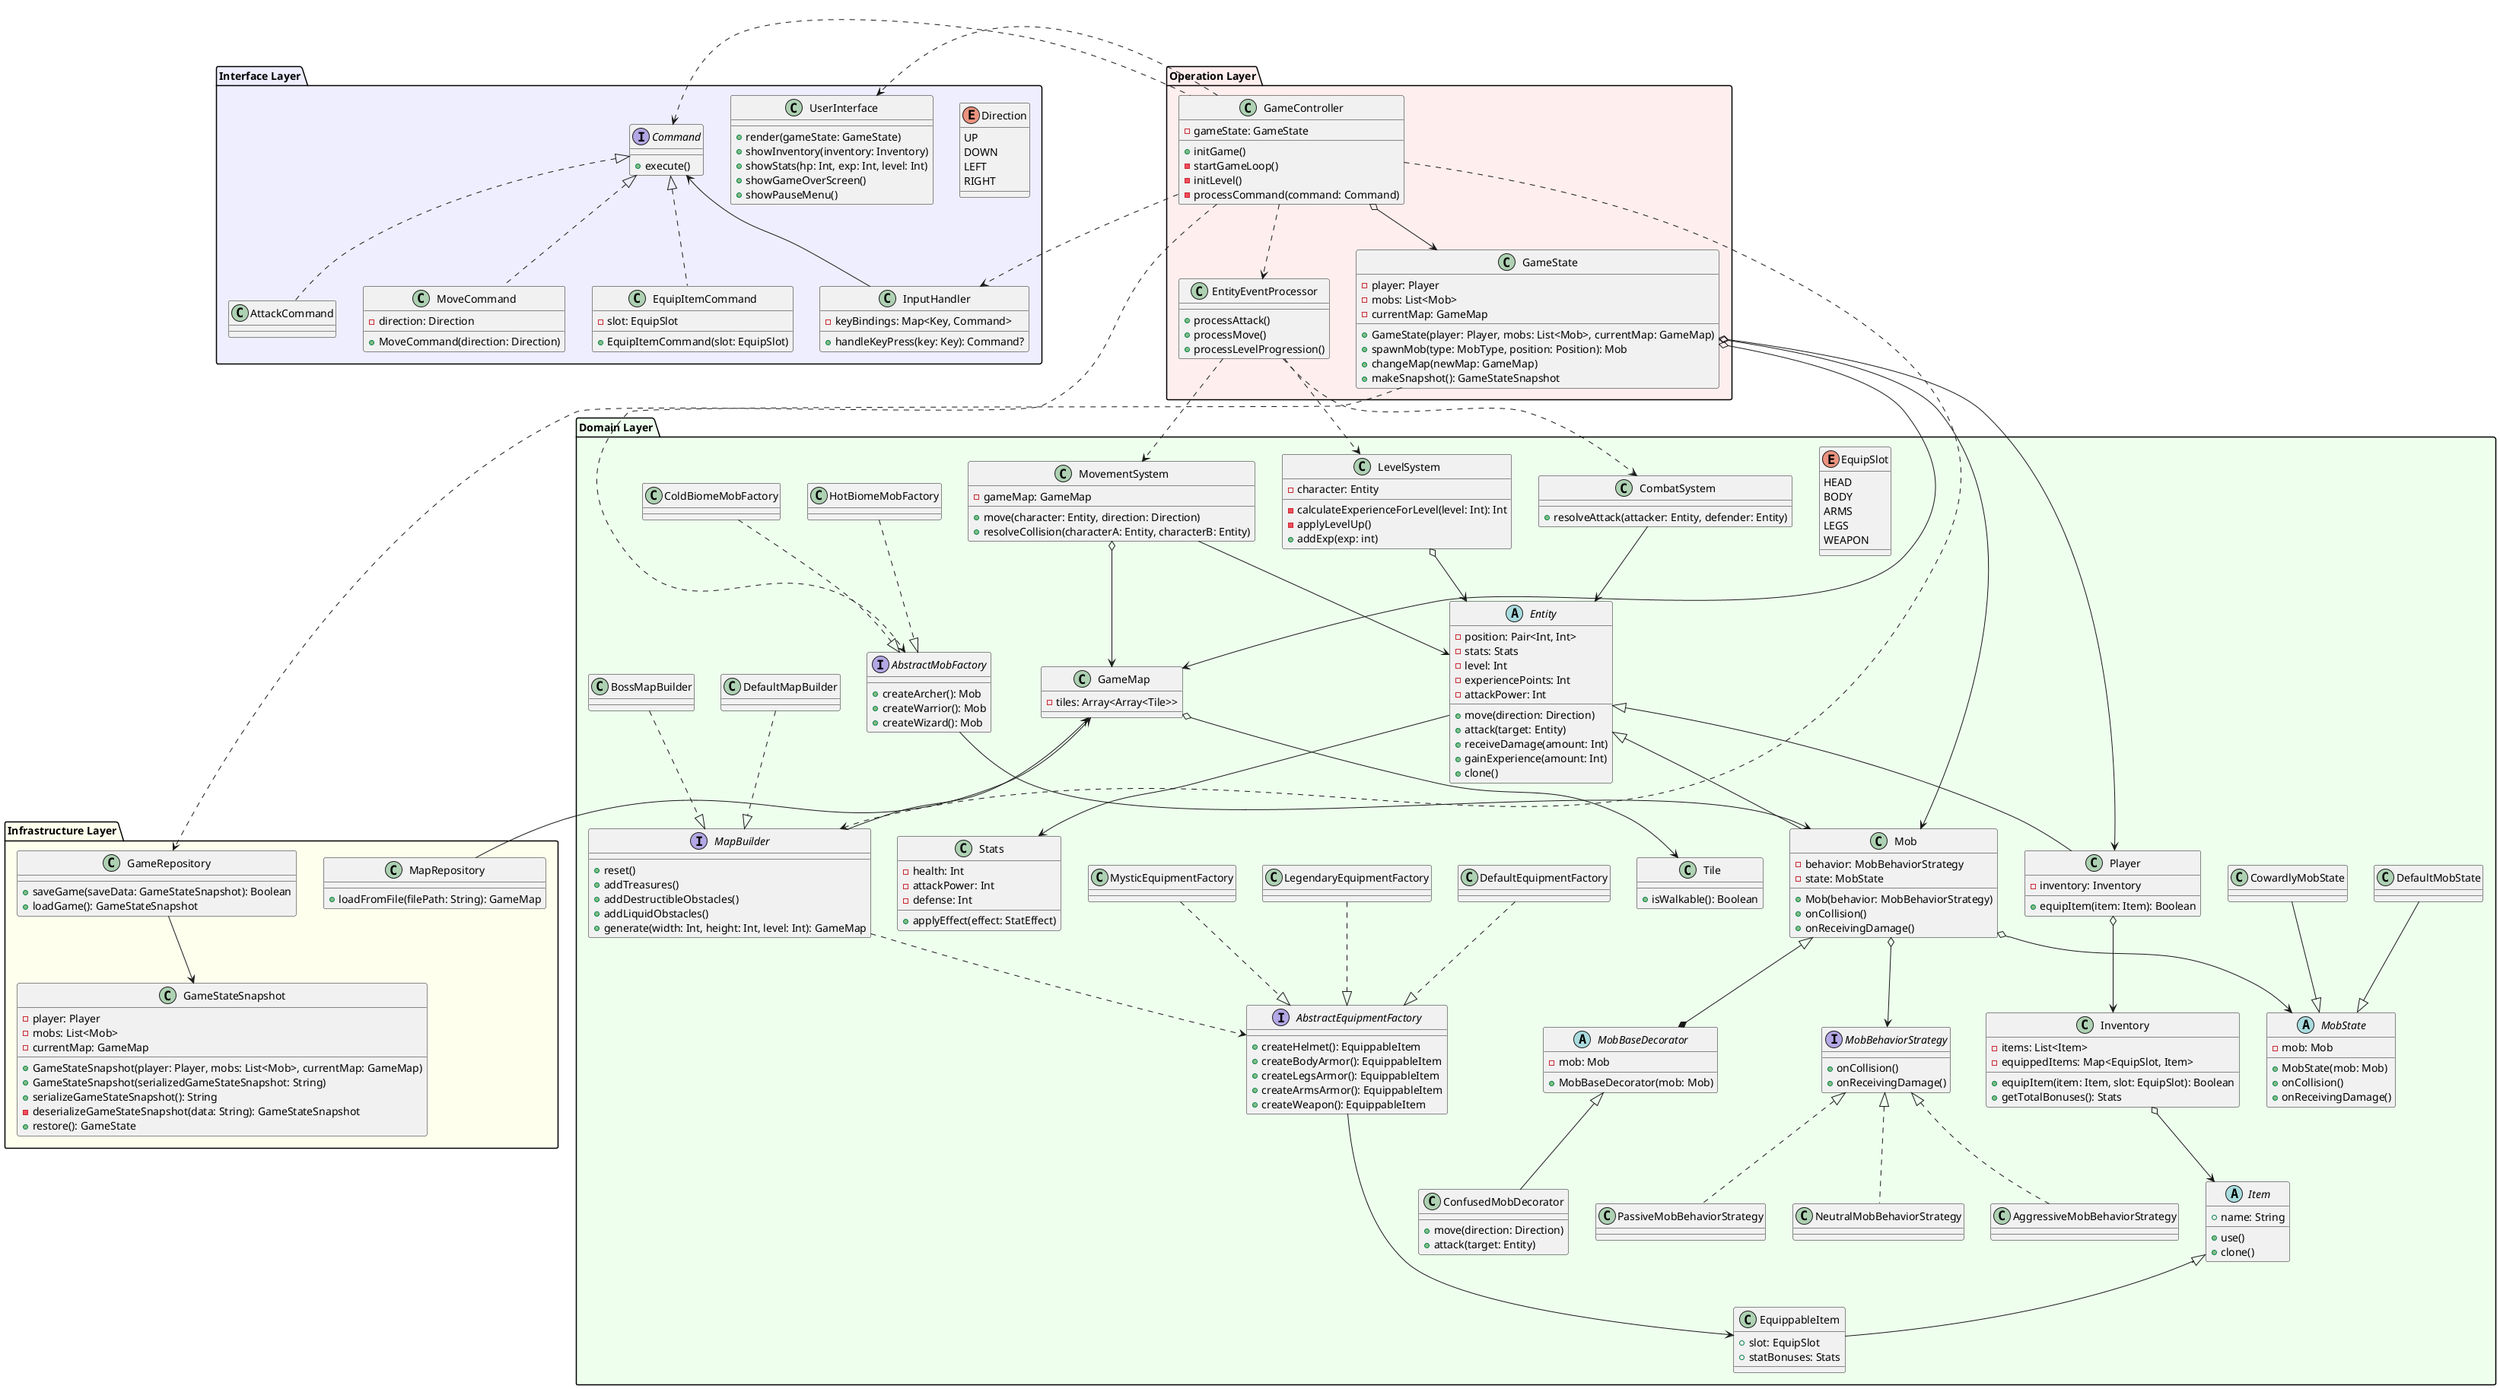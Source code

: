 ' @startuml Roguelike Game Architecture

' package "Interface Layer" #EEEEFF {

'   enum Direction {
'     UP
'     DOWN
'     LEFT
'     RIGHT
'   }

'   class UserInterface {
'     +render(gameState: GameState)
'     +showInventory(inventory: Inventory)
'     +showStats(hp: Int, exp: Int, level: Int)
'     +showGameOverScreen()
'     +showPauseMenu()
'   }
  
'   class InputHandler {
'     -keyBindings: Map<Key, Command>
'     +handleKeyPress(key: Key): Command?
'   }

'   class EquipItemCommand {
'     -slot: EquipSlot
'     +EquipItemCommand(slot: EquipSlot)
'   }

'   class AttackCommand {} 

'   class MoveCommand {
'     -direction: Direction
'     +MoveCommand(direction: Direction)
'   }

'   interface Command {
'     +execute()
'   }
' }

' package "Operation Layer" #FFEEEE {
'   class GameController {
'     -gameState: GameState
'     +initGame()
'     -startGameLoop()
'     -initLevel()
'     -processCommand(command: Command)
'   }
  
'   class EntityEventProcessor {
'     +processAttack()
'     +processMove()
'     +processLevelProgression()
'   }
  
'   class GameState {
'     -player: Player
'     -mobs: List<Mob>
'     -currentMap: GameMap
'     +GameState(player: Player, mobs: List<Mob>, currentMap: GameMap)
'     +spawnMob(type: MobType, position: Position): Mob
'     +changeMap(newMap: GameMap)
'     +makeSnapshot(): GameStateSnapshot
'   }
' }

' package "Domain Layer" #EEFFEE {
'   abstract class Entity {
'     -position: Pair<Int, Int>
'     -stats: Stats
'     -level: Int
'     -experiencePoints: Int
'     -attackPower: Int
'     +move(direction: Direction)
'     +attack(target: Entity) 
'     +receiveDamage(amount: Int)
'     +gainExperience(amount: Int)
'     +clone()
'   }
  
'   class Player {
'     -inventory: Inventory
'     +equipItem(item: Item): Boolean
'   }
  
'   class Mob {
'     -behavior: MobBehaviorStrategy
'     -state: MobState
'     +Mob(behavior: MobBehaviorStrategy)
'     +onCollision()
'     +onReceivingDamage()
'   }

'   abstract class MobState {
'     -mob: Mob
'     +MobState(mob: Mob)
'     +onCollision()
'     +onReceivingDamage()
'   }

'   class DefaultMobState {}

'   class CowardlyMobState {}

'   abstract class MobBaseDecorator {
'     -mob: Mob
'     +MobBaseDecorator(mob: Mob)
'   }

'   class ConfusedMobDecorator {
'     +move(direction: Direction)
'     +attack(target: Entity)
'   }

'   interface MobBehaviorStrategy {
'     +onCollision()
'     +onReceivingDamage()
'   }

'   class NeutralMobBehaviorStrategy {
'   }

'   class AggressiveMobBehaviorStrategy {
'   }

'   class PassiveMobBehaviorStrategy {
'   }
  
'   class Stats {
'     -health: Int
'     -attackPower: Int
'     -defense: Int
'     +applyEffect(effect: StatEffect)
'   }
  
'   class CombatSystem {
'     +resolveAttack(attacker: Entity, defender: Entity)
'   }
  
'   class MovementSystem {
'     -gameMap: GameMap
'     +move(character: Entity, direction: Direction)
'     +resolveCollision(characterA: Entity, characterB: Entity)
'   }
  
'   class LevelSystem {
'     -character: Entity
'     -calculateExperienceForLevel(level: Int): Int
'     -applyLevelUp()
'     +addExp(exp: int)
'   }
  
'   class GameMap {
'     -tiles: Array<Array<Tile>>
'   }

'   class Tile {
'     +isWalkable(): Boolean
'   }
  
'   class Inventory {
'     -items: List<Item>
'     -equippedItems: Map<EquipSlot, Item>
'     +equipItem(item: Item, slot: EquipSlot): Boolean
'     +getTotalBonuses(): Stats
'   }

'   enum EquipSlot {
'     HEAD
'     BODY
'     ARMS
'     LEGS
'     WEAPON
'   }
  
'   abstract class Item {
'     +name: String
'     +use()
'     +clone()
'   }
  
'   class EquippableItem {
'     +slot: EquipSlot
'     +statBonuses: Stats
'   }

'   interface AbstractEquipmentFactory {
'     +createHelmet(): EquippableItem
'     +createBodyArmor(): EquippableItem
'     +createLegsArmor(): EquippableItem
'     +createArmsArmor(): EquippableItem
'     +createWeapon(): EquippableItem
'   }

'   class DefaultEquipmentFactory {
'   }

'   class LegendaryEquipmentFactory {
'   }

'   class MysticEquipmentFactory {
'   }

'   interface AbstractMobFactory {
'     +createArcher(): Mob
'     +createWarrior(): Mob
'     +createWizard(): Mob
'   }

'   class HotBiomeMobFactory {
'   }

'   class ColdBiomeMobFactory {
'   }

'   interface MapBuilder {
'     +reset()
'     +addTreasures()
'     +addDestructibleObstacles()
'     +addLiquidObstacles()
'     +generate(width: Int, height: Int, level: Int): GameMap
'   }

'   class DefaultMapBuilder {
'   }

'   class BossMapBuilder {
'   } 

' }

' package "Infrastructure Layer" #FFFFEE {
'   class MapRepository {
'     +loadFromFile(filePath: String): GameMap
'   }
  
'   class GameRepository {
'     +saveGame(saveData: GameStateSnapshot): Boolean
'     +loadGame(): GameStateSnapshot
'   }

'   class GameStateSnapshot {
'     -player: Player
'     -mobs: List<Mob>
'     -currentMap: GameMap
'     +GameStateSnapshot(player: Player, mobs: List<Mob>, currentMap: GameMap)
'     +GameStateSnapshot(serializedGameStateSnapshot: String)
'     +serializeGameStateSnapshot(): String
'     -deserializeGameStateSnapshot(data: String): GameStateSnapshot
'     +restore(): GameState
'   }
' }

' Entity <|-- Player
' Entity <|-- Mob
' Entity --> Stats

' Player o--> Inventory

' Inventory o--> Item

' Item <|-- EquippableItem


' GameController o--> GameState
' GameController ..> EntityEventProcessor: process event
' GameController ..> UserInterface: render
' GameController ..> GameRepository: uses
' GameController ..> InputHandler
' GameController ..> MapBuilder: generate map

' EntityEventProcessor ..> CombatSystem
' EntityEventProcessor ..> MovementSystem
' EntityEventProcessor ..> LevelSystem

' GameState o--> GameMap
' GameState o--> Player
' GameState o--> Mob
' GameState ..> AbstractMobFactory

' MovementSystem o--> GameMap
' MovementSystem --> Entity
' LevelSystem o--> Entity
' CombatSystem --> Entity

' GameMap <-- MapBuilder
' GameMap <-- MapRepository
' GameMap o--> Tile

' Mob o--> MobBehaviorStrategy
' MobBehaviorStrategy <|.. NeutralMobBehaviorStrategy
' MobBehaviorStrategy <|.. AggressiveMobBehaviorStrategy
' MobBehaviorStrategy <|.. PassiveMobBehaviorStrategy

' Mob <|--* MobBaseDecorator
' MobBaseDecorator <|-- ConfusedMobDecorator

' GameRepository --> GameStateSnapshot


' DefaultMapBuilder ..|> MapBuilder
' BossMapBuilder ..|> MapBuilder
' MapBuilder ..> AbstractEquipmentFactory

' DefaultEquipmentFactory ..|> AbstractEquipmentFactory
' LegendaryEquipmentFactory ..|> AbstractEquipmentFactory
' MysticEquipmentFactory ..|> AbstractEquipmentFactory
' AbstractEquipmentFactory --> EquippableItem

' HotBiomeMobFactory ..|> AbstractMobFactory
' ColdBiomeMobFactory ..|> AbstractMobFactory
' AbstractMobFactory --> Mob

' Command <|.. MoveCommand
' Command <|.. EquipItemCommand
' Command <|.. AttackCommand
' Command <--  InputHandler
' Command <..  GameController

' Mob o--> MobState
' CowardlyMobState --|> MobState
' DefaultMobState --|> MobState


' @enduml

@startuml Game Architecture

package "Interface Layer" #EEEEFF {
  enum Direction {
    UP
    DOWN
    LEFT
    RIGHT
  }

  interface Command {
    +execute()
  }

  class UserInterface {
    +render(gameState: GameState)
    +showInventory(inventory: Inventory)
    +showStats(hp: Int, exp: Int, level: Int)
    +showGameOverScreen()
    +showPauseMenu()
  }

  class InputHandler {
    -keyBindings: Map<Key, Command>
    +handleKeyPress(key: Key): Command?
  }

  class MoveCommand {
    -direction: Direction
    +MoveCommand(direction: Direction)
  }

  class EquipItemCommand {
    -slot: EquipSlot
    +EquipItemCommand(slot: EquipSlot)
  }

  class AttackCommand {
  }
}

package "Operation Layer" #FFEEEE {
  class GameController {
    -gameState: GameState
    +initGame()
    -startGameLoop()
    -initLevel()
    -processCommand(command: Command)
  }

  class GameState {
    -player: Player
    -mobs: List<Mob>
    -currentMap: GameMap
    +GameState(player: Player, mobs: List<Mob>, currentMap: GameMap)
    +spawnMob(type: MobType, position: Position): Mob
    +changeMap(newMap: GameMap)
    +makeSnapshot(): GameStateSnapshot
  }

  class EntityEventProcessor {
    +processAttack()
    +processMove()
    +processLevelProgression()
  }
}

package "Domain Layer" #EEFFEE {
  enum EquipSlot {
    HEAD
    BODY
    ARMS
    LEGS
    WEAPON
  }

  abstract class Entity {
    -position: Pair<Int, Int>
    -stats: Stats
    -level: Int
    -experiencePoints: Int
    -attackPower: Int
    +move(direction: Direction)
    +attack(target: Entity)
    +receiveDamage(amount: Int)
    +gainExperience(amount: Int)
    +clone()
  }

  class Player {
    -inventory: Inventory
    +equipItem(item: Item): Boolean
  }

  class Mob {
    -behavior: MobBehaviorStrategy
    -state: MobState
    +Mob(behavior: MobBehaviorStrategy)
    +onCollision()
    +onReceivingDamage()
  }

  abstract class MobState {
    -mob: Mob
    +MobState(mob: Mob)
    +onCollision()
    +onReceivingDamage()
  }

  class DefaultMobState {
  }

  class CowardlyMobState {
  }

  abstract class MobBaseDecorator {
    -mob: Mob
    +MobBaseDecorator(mob: Mob)
  }

  class ConfusedMobDecorator {
    +move(direction: Direction)
    +attack(target: Entity)
  }

  interface MobBehaviorStrategy {
    +onCollision()
    +onReceivingDamage()
  }

  class NeutralMobBehaviorStrategy {
  }

  class AggressiveMobBehaviorStrategy {
  }

  class PassiveMobBehaviorStrategy {
  }

  class Stats {
    -health: Int
    -attackPower: Int
    -defense: Int
    +applyEffect(effect: StatEffect)
  }

  class CombatSystem {
    +resolveAttack(attacker: Entity, defender: Entity)
  }

  class MovementSystem {
    -gameMap: GameMap
    +move(character: Entity, direction: Direction)
    +resolveCollision(characterA: Entity, characterB: Entity)
  }

  class LevelSystem {
    -character: Entity
    -calculateExperienceForLevel(level: Int): Int
    -applyLevelUp()
    +addExp(exp: int)
  }

  class GameMap {
    -tiles: Array<Array<Tile>>
  }

  class Tile {
    +isWalkable(): Boolean
  }

  class Inventory {
    -items: List<Item>
    -equippedItems: Map<EquipSlot, Item>
    +equipItem(item: Item, slot: EquipSlot): Boolean
    +getTotalBonuses(): Stats
  }

  abstract class Item {
    +name: String
    +use()
    +clone()
  }

  class EquippableItem {
    +slot: EquipSlot
    +statBonuses: Stats
  }

  interface AbstractEquipmentFactory {
    +createHelmet(): EquippableItem
    +createBodyArmor(): EquippableItem
    +createLegsArmor(): EquippableItem
    +createArmsArmor(): EquippableItem
    +createWeapon(): EquippableItem
  }

  class DefaultEquipmentFactory {
  }

  class LegendaryEquipmentFactory {
  }

  class MysticEquipmentFactory {
  }

  interface AbstractMobFactory {
    +createArcher(): Mob
    +createWarrior(): Mob
    +createWizard(): Mob
  }

  class HotBiomeMobFactory {
  }

  class ColdBiomeMobFactory {
  }

  interface MapBuilder {
    +reset()
    +addTreasures()
    +addDestructibleObstacles()
    +addLiquidObstacles()
    +generate(width: Int, height: Int, level: Int): GameMap
  }

  class DefaultMapBuilder {
  }

  class BossMapBuilder {
  }
}

package "Infrastructure Layer" #FFFFEE {
  class MapRepository {
    +loadFromFile(filePath: String): GameMap
  }

  class GameRepository {
    +saveGame(saveData: GameStateSnapshot): Boolean
    +loadGame(): GameStateSnapshot
  }

  class GameStateSnapshot {
    -player: Player
    -mobs: List<Mob>
    -currentMap: GameMap
    +GameStateSnapshot(player: Player, mobs: List<Mob>, currentMap: GameMap)
    +GameStateSnapshot(serializedGameStateSnapshot: String)
    +serializeGameStateSnapshot(): String
    -deserializeGameStateSnapshot(data: String): GameStateSnapshot
    +restore(): GameState
  }
}

Entity <|-- Player
Entity <|-- Mob
Entity --> Stats

Player o--> Inventory
Inventory o--> Item
Item <|-- EquippableItem

GameController o--> GameState
GameController ..> EntityEventProcessor
GameController ..> UserInterface
GameController ..> GameRepository
GameController ..> InputHandler
GameController ..> MapBuilder

EntityEventProcessor ..> CombatSystem
EntityEventProcessor ..> MovementSystem
EntityEventProcessor ..> LevelSystem

GameState o--> GameMap
GameState o--> Player
GameState o--> Mob
GameState ..> AbstractMobFactory

MovementSystem o--> GameMap
MovementSystem --> Entity
LevelSystem o--> Entity
CombatSystem --> Entity

GameMap <-- MapBuilder
GameMap <-- MapRepository
GameMap o--> Tile

Mob o--> MobBehaviorStrategy
MobBehaviorStrategy <|.. NeutralMobBehaviorStrategy
MobBehaviorStrategy <|.. AggressiveMobBehaviorStrategy
MobBehaviorStrategy <|.. PassiveMobBehaviorStrategy

Mob <|--* MobBaseDecorator
MobBaseDecorator <|-- ConfusedMobDecorator

GameRepository --> GameStateSnapshot

DefaultMapBuilder ..|> MapBuilder
BossMapBuilder ..|> MapBuilder
MapBuilder ..> AbstractEquipmentFactory

DefaultEquipmentFactory ..|> AbstractEquipmentFactory
LegendaryEquipmentFactory ..|> AbstractEquipmentFactory
MysticEquipmentFactory ..|> AbstractEquipmentFactory
AbstractEquipmentFactory --> EquippableItem

HotBiomeMobFactory ..|> AbstractMobFactory
ColdBiomeMobFactory ..|> AbstractMobFactory
AbstractMobFactory --> Mob

Command <|.. MoveCommand
Command <|.. EquipItemCommand
Command <|.. AttackCommand
Command <-- InputHandler
Command <.. GameController

Mob o--> MobState
CowardlyMobState --|> MobState
DefaultMobState --|> MobState

@enduml
